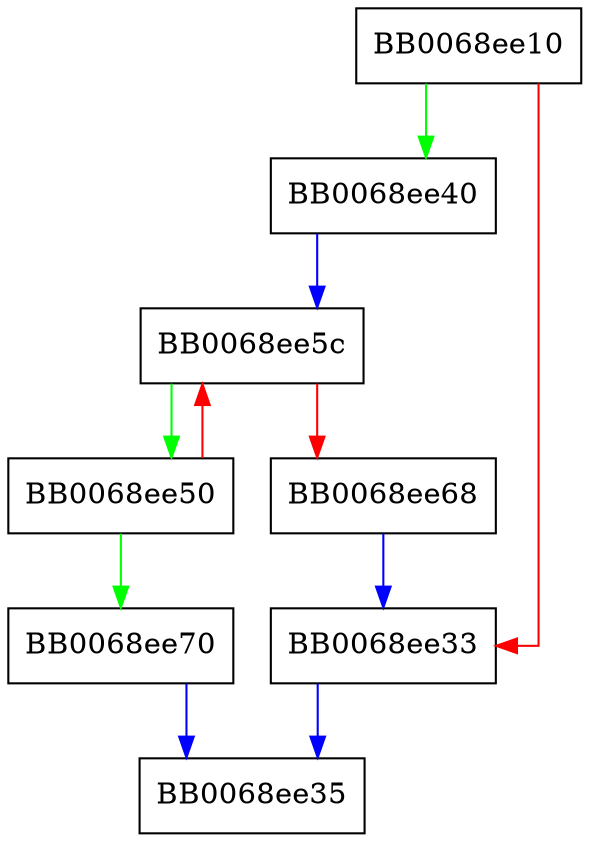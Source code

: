 digraph ossl_prov_get_capabilities {
  node [shape="box"];
  graph [splines=ortho];
  BB0068ee10 -> BB0068ee40 [color="green"];
  BB0068ee10 -> BB0068ee33 [color="red"];
  BB0068ee33 -> BB0068ee35 [color="blue"];
  BB0068ee40 -> BB0068ee5c [color="blue"];
  BB0068ee50 -> BB0068ee70 [color="green"];
  BB0068ee50 -> BB0068ee5c [color="red"];
  BB0068ee5c -> BB0068ee50 [color="green"];
  BB0068ee5c -> BB0068ee68 [color="red"];
  BB0068ee68 -> BB0068ee33 [color="blue"];
  BB0068ee70 -> BB0068ee35 [color="blue"];
}